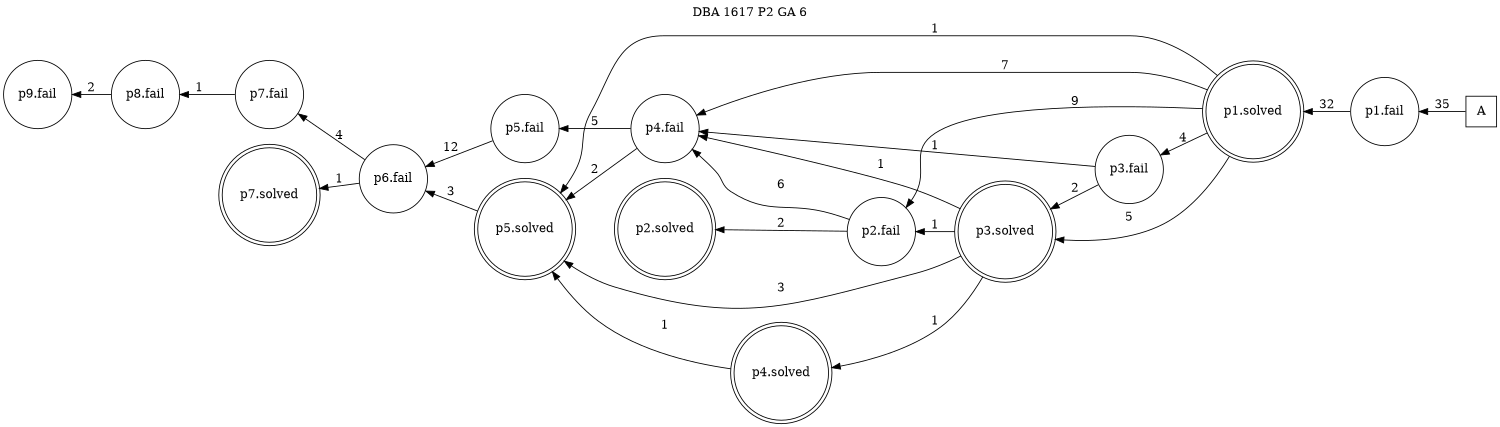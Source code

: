 digraph DBA_1617_P2_GA_6_GOOD {
labelloc="tl"
label= " DBA 1617 P2 GA 6 "
rankdir="RL";
graph [ size=" 10 , 10 !"]

"A" [shape="square" label="A"]
"p1.fail" [shape="circle" label="p1.fail"]
"p1.solved" [shape="doublecircle" label="p1.solved"]
"p2.fail" [shape="circle" label="p2.fail"]
"p3.fail" [shape="circle" label="p3.fail"]
"p3.solved" [shape="doublecircle" label="p3.solved"]
"p4.fail" [shape="circle" label="p4.fail"]
"p5.fail" [shape="circle" label="p5.fail"]
"p6.fail" [shape="circle" label="p6.fail"]
"p7.fail" [shape="circle" label="p7.fail"]
"p5.solved" [shape="doublecircle" label="p5.solved"]
"p8.fail" [shape="circle" label="p8.fail"]
"p9.fail" [shape="circle" label="p9.fail"]
"p2.solved" [shape="doublecircle" label="p2.solved"]
"p4.solved" [shape="doublecircle" label="p4.solved"]
"p7.solved" [shape="doublecircle" label="p7.solved"]
"A" -> "p1.fail" [ label=35]
"p1.fail" -> "p1.solved" [ label=32]
"p1.solved" -> "p2.fail" [ label=9]
"p1.solved" -> "p3.fail" [ label=4]
"p1.solved" -> "p3.solved" [ label=5]
"p1.solved" -> "p4.fail" [ label=7]
"p1.solved" -> "p5.solved" [ label=1]
"p2.fail" -> "p4.fail" [ label=6]
"p2.fail" -> "p2.solved" [ label=2]
"p3.fail" -> "p3.solved" [ label=2]
"p3.fail" -> "p4.fail" [ label=1]
"p3.solved" -> "p2.fail" [ label=1]
"p3.solved" -> "p4.fail" [ label=1]
"p3.solved" -> "p5.solved" [ label=3]
"p3.solved" -> "p4.solved" [ label=1]
"p4.fail" -> "p5.fail" [ label=5]
"p4.fail" -> "p5.solved" [ label=2]
"p5.fail" -> "p6.fail" [ label=12]
"p6.fail" -> "p7.fail" [ label=4]
"p6.fail" -> "p7.solved" [ label=1]
"p7.fail" -> "p8.fail" [ label=1]
"p5.solved" -> "p6.fail" [ label=3]
"p8.fail" -> "p9.fail" [ label=2]
"p4.solved" -> "p5.solved" [ label=1]
}
